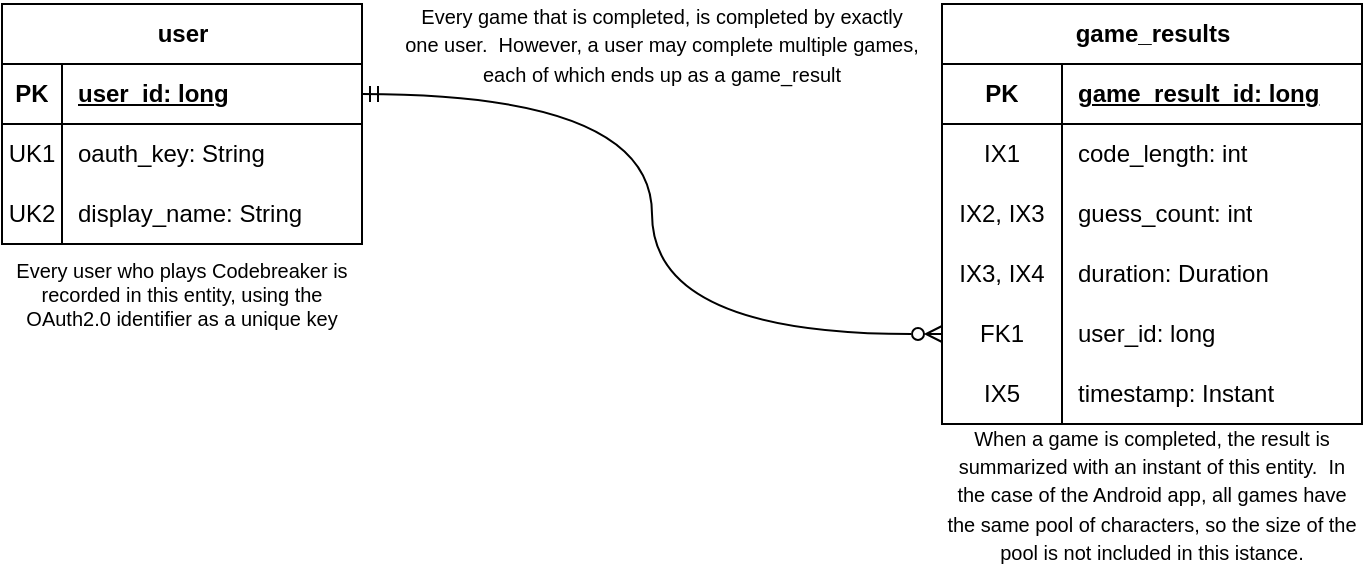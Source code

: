 <mxfile version="23.1.5" type="device">
  <diagram name="Page-1" id="ysV6nCfQTMfNH07EkZoi">
    <mxGraphModel dx="883" dy="607" grid="1" gridSize="10" guides="1" tooltips="1" connect="1" arrows="1" fold="1" page="1" pageScale="1" pageWidth="850" pageHeight="1100" math="0" shadow="0">
      <root>
        <mxCell id="0" />
        <mxCell id="1" parent="0" />
        <mxCell id="S6QV6K1T9kKFRhy8vL7E-2" value="user" style="shape=table;startSize=30;container=1;collapsible=1;childLayout=tableLayout;fixedRows=1;rowLines=0;fontStyle=1;align=center;resizeLast=1;html=1;" vertex="1" parent="1">
          <mxGeometry x="80" y="40" width="180" height="120" as="geometry" />
        </mxCell>
        <mxCell id="S6QV6K1T9kKFRhy8vL7E-3" value="" style="shape=tableRow;horizontal=0;startSize=0;swimlaneHead=0;swimlaneBody=0;fillColor=none;collapsible=0;dropTarget=0;points=[[0,0.5],[1,0.5]];portConstraint=eastwest;top=0;left=0;right=0;bottom=1;" vertex="1" parent="S6QV6K1T9kKFRhy8vL7E-2">
          <mxGeometry y="30" width="180" height="30" as="geometry" />
        </mxCell>
        <mxCell id="S6QV6K1T9kKFRhy8vL7E-4" value="PK" style="shape=partialRectangle;connectable=0;fillColor=none;top=0;left=0;bottom=0;right=0;fontStyle=1;overflow=hidden;whiteSpace=wrap;html=1;" vertex="1" parent="S6QV6K1T9kKFRhy8vL7E-3">
          <mxGeometry width="30" height="30" as="geometry">
            <mxRectangle width="30" height="30" as="alternateBounds" />
          </mxGeometry>
        </mxCell>
        <mxCell id="S6QV6K1T9kKFRhy8vL7E-5" value="user_id: long" style="shape=partialRectangle;connectable=0;fillColor=none;top=0;left=0;bottom=0;right=0;align=left;spacingLeft=6;fontStyle=5;overflow=hidden;whiteSpace=wrap;html=1;" vertex="1" parent="S6QV6K1T9kKFRhy8vL7E-3">
          <mxGeometry x="30" width="150" height="30" as="geometry">
            <mxRectangle width="150" height="30" as="alternateBounds" />
          </mxGeometry>
        </mxCell>
        <mxCell id="S6QV6K1T9kKFRhy8vL7E-6" value="" style="shape=tableRow;horizontal=0;startSize=0;swimlaneHead=0;swimlaneBody=0;fillColor=none;collapsible=0;dropTarget=0;points=[[0,0.5],[1,0.5]];portConstraint=eastwest;top=0;left=0;right=0;bottom=0;" vertex="1" parent="S6QV6K1T9kKFRhy8vL7E-2">
          <mxGeometry y="60" width="180" height="30" as="geometry" />
        </mxCell>
        <mxCell id="S6QV6K1T9kKFRhy8vL7E-7" value="UK1" style="shape=partialRectangle;connectable=0;fillColor=none;top=0;left=0;bottom=0;right=0;editable=1;overflow=hidden;whiteSpace=wrap;html=1;" vertex="1" parent="S6QV6K1T9kKFRhy8vL7E-6">
          <mxGeometry width="30" height="30" as="geometry">
            <mxRectangle width="30" height="30" as="alternateBounds" />
          </mxGeometry>
        </mxCell>
        <mxCell id="S6QV6K1T9kKFRhy8vL7E-8" value="oauth_key: String" style="shape=partialRectangle;connectable=0;fillColor=none;top=0;left=0;bottom=0;right=0;align=left;spacingLeft=6;overflow=hidden;whiteSpace=wrap;html=1;" vertex="1" parent="S6QV6K1T9kKFRhy8vL7E-6">
          <mxGeometry x="30" width="150" height="30" as="geometry">
            <mxRectangle width="150" height="30" as="alternateBounds" />
          </mxGeometry>
        </mxCell>
        <mxCell id="S6QV6K1T9kKFRhy8vL7E-9" value="" style="shape=tableRow;horizontal=0;startSize=0;swimlaneHead=0;swimlaneBody=0;fillColor=none;collapsible=0;dropTarget=0;points=[[0,0.5],[1,0.5]];portConstraint=eastwest;top=0;left=0;right=0;bottom=0;" vertex="1" parent="S6QV6K1T9kKFRhy8vL7E-2">
          <mxGeometry y="90" width="180" height="30" as="geometry" />
        </mxCell>
        <mxCell id="S6QV6K1T9kKFRhy8vL7E-10" value="UK2" style="shape=partialRectangle;connectable=0;fillColor=none;top=0;left=0;bottom=0;right=0;editable=1;overflow=hidden;whiteSpace=wrap;html=1;" vertex="1" parent="S6QV6K1T9kKFRhy8vL7E-9">
          <mxGeometry width="30" height="30" as="geometry">
            <mxRectangle width="30" height="30" as="alternateBounds" />
          </mxGeometry>
        </mxCell>
        <mxCell id="S6QV6K1T9kKFRhy8vL7E-11" value="display_name: String" style="shape=partialRectangle;connectable=0;fillColor=none;top=0;left=0;bottom=0;right=0;align=left;spacingLeft=6;overflow=hidden;whiteSpace=wrap;html=1;" vertex="1" parent="S6QV6K1T9kKFRhy8vL7E-9">
          <mxGeometry x="30" width="150" height="30" as="geometry">
            <mxRectangle width="150" height="30" as="alternateBounds" />
          </mxGeometry>
        </mxCell>
        <mxCell id="S6QV6K1T9kKFRhy8vL7E-15" value="game_results" style="shape=table;startSize=30;container=1;collapsible=1;childLayout=tableLayout;fixedRows=1;rowLines=0;fontStyle=1;align=center;resizeLast=1;html=1;" vertex="1" parent="1">
          <mxGeometry x="550" y="40" width="210" height="210" as="geometry" />
        </mxCell>
        <mxCell id="S6QV6K1T9kKFRhy8vL7E-16" value="" style="shape=tableRow;horizontal=0;startSize=0;swimlaneHead=0;swimlaneBody=0;fillColor=none;collapsible=0;dropTarget=0;points=[[0,0.5],[1,0.5]];portConstraint=eastwest;top=0;left=0;right=0;bottom=1;" vertex="1" parent="S6QV6K1T9kKFRhy8vL7E-15">
          <mxGeometry y="30" width="210" height="30" as="geometry" />
        </mxCell>
        <mxCell id="S6QV6K1T9kKFRhy8vL7E-17" value="PK" style="shape=partialRectangle;connectable=0;fillColor=none;top=0;left=0;bottom=0;right=0;fontStyle=1;overflow=hidden;whiteSpace=wrap;html=1;" vertex="1" parent="S6QV6K1T9kKFRhy8vL7E-16">
          <mxGeometry width="60" height="30" as="geometry">
            <mxRectangle width="60" height="30" as="alternateBounds" />
          </mxGeometry>
        </mxCell>
        <mxCell id="S6QV6K1T9kKFRhy8vL7E-18" value="game_result_id: long" style="shape=partialRectangle;connectable=0;fillColor=none;top=0;left=0;bottom=0;right=0;align=left;spacingLeft=6;fontStyle=5;overflow=hidden;whiteSpace=wrap;html=1;" vertex="1" parent="S6QV6K1T9kKFRhy8vL7E-16">
          <mxGeometry x="60" width="150" height="30" as="geometry">
            <mxRectangle width="150" height="30" as="alternateBounds" />
          </mxGeometry>
        </mxCell>
        <mxCell id="S6QV6K1T9kKFRhy8vL7E-19" value="" style="shape=tableRow;horizontal=0;startSize=0;swimlaneHead=0;swimlaneBody=0;fillColor=none;collapsible=0;dropTarget=0;points=[[0,0.5],[1,0.5]];portConstraint=eastwest;top=0;left=0;right=0;bottom=0;" vertex="1" parent="S6QV6K1T9kKFRhy8vL7E-15">
          <mxGeometry y="60" width="210" height="30" as="geometry" />
        </mxCell>
        <mxCell id="S6QV6K1T9kKFRhy8vL7E-20" value="IX1" style="shape=partialRectangle;connectable=0;fillColor=none;top=0;left=0;bottom=0;right=0;editable=1;overflow=hidden;whiteSpace=wrap;html=1;" vertex="1" parent="S6QV6K1T9kKFRhy8vL7E-19">
          <mxGeometry width="60" height="30" as="geometry">
            <mxRectangle width="60" height="30" as="alternateBounds" />
          </mxGeometry>
        </mxCell>
        <mxCell id="S6QV6K1T9kKFRhy8vL7E-21" value="code_length: int" style="shape=partialRectangle;connectable=0;fillColor=none;top=0;left=0;bottom=0;right=0;align=left;spacingLeft=6;overflow=hidden;whiteSpace=wrap;html=1;" vertex="1" parent="S6QV6K1T9kKFRhy8vL7E-19">
          <mxGeometry x="60" width="150" height="30" as="geometry">
            <mxRectangle width="150" height="30" as="alternateBounds" />
          </mxGeometry>
        </mxCell>
        <mxCell id="S6QV6K1T9kKFRhy8vL7E-22" value="" style="shape=tableRow;horizontal=0;startSize=0;swimlaneHead=0;swimlaneBody=0;fillColor=none;collapsible=0;dropTarget=0;points=[[0,0.5],[1,0.5]];portConstraint=eastwest;top=0;left=0;right=0;bottom=0;" vertex="1" parent="S6QV6K1T9kKFRhy8vL7E-15">
          <mxGeometry y="90" width="210" height="30" as="geometry" />
        </mxCell>
        <mxCell id="S6QV6K1T9kKFRhy8vL7E-23" value="IX2, IX3" style="shape=partialRectangle;connectable=0;fillColor=none;top=0;left=0;bottom=0;right=0;editable=1;overflow=hidden;whiteSpace=wrap;html=1;" vertex="1" parent="S6QV6K1T9kKFRhy8vL7E-22">
          <mxGeometry width="60" height="30" as="geometry">
            <mxRectangle width="60" height="30" as="alternateBounds" />
          </mxGeometry>
        </mxCell>
        <mxCell id="S6QV6K1T9kKFRhy8vL7E-24" value="guess_count: int" style="shape=partialRectangle;connectable=0;fillColor=none;top=0;left=0;bottom=0;right=0;align=left;spacingLeft=6;overflow=hidden;whiteSpace=wrap;html=1;" vertex="1" parent="S6QV6K1T9kKFRhy8vL7E-22">
          <mxGeometry x="60" width="150" height="30" as="geometry">
            <mxRectangle width="150" height="30" as="alternateBounds" />
          </mxGeometry>
        </mxCell>
        <mxCell id="S6QV6K1T9kKFRhy8vL7E-25" value="" style="shape=tableRow;horizontal=0;startSize=0;swimlaneHead=0;swimlaneBody=0;fillColor=none;collapsible=0;dropTarget=0;points=[[0,0.5],[1,0.5]];portConstraint=eastwest;top=0;left=0;right=0;bottom=0;" vertex="1" parent="S6QV6K1T9kKFRhy8vL7E-15">
          <mxGeometry y="120" width="210" height="30" as="geometry" />
        </mxCell>
        <mxCell id="S6QV6K1T9kKFRhy8vL7E-26" value="IX3, IX4" style="shape=partialRectangle;connectable=0;fillColor=none;top=0;left=0;bottom=0;right=0;editable=1;overflow=hidden;whiteSpace=wrap;html=1;" vertex="1" parent="S6QV6K1T9kKFRhy8vL7E-25">
          <mxGeometry width="60" height="30" as="geometry">
            <mxRectangle width="60" height="30" as="alternateBounds" />
          </mxGeometry>
        </mxCell>
        <mxCell id="S6QV6K1T9kKFRhy8vL7E-27" value="duration: Duration" style="shape=partialRectangle;connectable=0;fillColor=none;top=0;left=0;bottom=0;right=0;align=left;spacingLeft=6;overflow=hidden;whiteSpace=wrap;html=1;" vertex="1" parent="S6QV6K1T9kKFRhy8vL7E-25">
          <mxGeometry x="60" width="150" height="30" as="geometry">
            <mxRectangle width="150" height="30" as="alternateBounds" />
          </mxGeometry>
        </mxCell>
        <mxCell id="S6QV6K1T9kKFRhy8vL7E-28" value="" style="shape=tableRow;horizontal=0;startSize=0;swimlaneHead=0;swimlaneBody=0;fillColor=none;collapsible=0;dropTarget=0;points=[[0,0.5],[1,0.5]];portConstraint=eastwest;top=0;left=0;right=0;bottom=0;" vertex="1" parent="S6QV6K1T9kKFRhy8vL7E-15">
          <mxGeometry y="150" width="210" height="30" as="geometry" />
        </mxCell>
        <mxCell id="S6QV6K1T9kKFRhy8vL7E-29" value="FK1" style="shape=partialRectangle;connectable=0;fillColor=none;top=0;left=0;bottom=0;right=0;editable=1;overflow=hidden;whiteSpace=wrap;html=1;" vertex="1" parent="S6QV6K1T9kKFRhy8vL7E-28">
          <mxGeometry width="60" height="30" as="geometry">
            <mxRectangle width="60" height="30" as="alternateBounds" />
          </mxGeometry>
        </mxCell>
        <mxCell id="S6QV6K1T9kKFRhy8vL7E-30" value="user_id: long" style="shape=partialRectangle;connectable=0;fillColor=none;top=0;left=0;bottom=0;right=0;align=left;spacingLeft=6;overflow=hidden;whiteSpace=wrap;html=1;" vertex="1" parent="S6QV6K1T9kKFRhy8vL7E-28">
          <mxGeometry x="60" width="150" height="30" as="geometry">
            <mxRectangle width="150" height="30" as="alternateBounds" />
          </mxGeometry>
        </mxCell>
        <mxCell id="S6QV6K1T9kKFRhy8vL7E-31" value="" style="shape=tableRow;horizontal=0;startSize=0;swimlaneHead=0;swimlaneBody=0;fillColor=none;collapsible=0;dropTarget=0;points=[[0,0.5],[1,0.5]];portConstraint=eastwest;top=0;left=0;right=0;bottom=0;" vertex="1" parent="S6QV6K1T9kKFRhy8vL7E-15">
          <mxGeometry y="180" width="210" height="30" as="geometry" />
        </mxCell>
        <mxCell id="S6QV6K1T9kKFRhy8vL7E-32" value="IX5" style="shape=partialRectangle;connectable=0;fillColor=none;top=0;left=0;bottom=0;right=0;editable=1;overflow=hidden;whiteSpace=wrap;html=1;" vertex="1" parent="S6QV6K1T9kKFRhy8vL7E-31">
          <mxGeometry width="60" height="30" as="geometry">
            <mxRectangle width="60" height="30" as="alternateBounds" />
          </mxGeometry>
        </mxCell>
        <mxCell id="S6QV6K1T9kKFRhy8vL7E-33" value="timestamp: Instant" style="shape=partialRectangle;connectable=0;fillColor=none;top=0;left=0;bottom=0;right=0;align=left;spacingLeft=6;overflow=hidden;whiteSpace=wrap;html=1;" vertex="1" parent="S6QV6K1T9kKFRhy8vL7E-31">
          <mxGeometry x="60" width="150" height="30" as="geometry">
            <mxRectangle width="150" height="30" as="alternateBounds" />
          </mxGeometry>
        </mxCell>
        <mxCell id="S6QV6K1T9kKFRhy8vL7E-46" value="" style="edgeStyle=orthogonalEdgeStyle;fontSize=12;html=1;endArrow=ERzeroToMany;startArrow=ERmandOne;rounded=0;exitX=1;exitY=0.5;exitDx=0;exitDy=0;endFill=0;entryX=0;entryY=0.5;entryDx=0;entryDy=0;curved=1;" edge="1" parent="1" source="S6QV6K1T9kKFRhy8vL7E-3" target="S6QV6K1T9kKFRhy8vL7E-28">
          <mxGeometry width="100" height="100" relative="1" as="geometry">
            <mxPoint x="380" y="370" as="sourcePoint" />
            <mxPoint x="500" y="205" as="targetPoint" />
          </mxGeometry>
        </mxCell>
        <mxCell id="S6QV6K1T9kKFRhy8vL7E-47" value="Every user who plays Codebreaker is recorded in this entity, using the OAuth2.0 identifier as a unique key" style="whiteSpace=wrap;html=1;fillColor=none;fontSize=10;strokeColor=none;" vertex="1" parent="1">
          <mxGeometry x="80" y="160" width="180" height="50" as="geometry" />
        </mxCell>
        <mxCell id="S6QV6K1T9kKFRhy8vL7E-48" value="&lt;font style=&quot;font-size: 10px;&quot;&gt;When a game is completed, the result is summarized with an instant of this entity.&amp;nbsp; In the case of the Android app, all games have the same pool of characters, so the size of the pool is not included in this istance.&lt;/font&gt;" style="whiteSpace=wrap;html=1;strokeColor=none;fillColor=none;" vertex="1" parent="1">
          <mxGeometry x="550" y="250" width="210" height="70" as="geometry" />
        </mxCell>
        <mxCell id="S6QV6K1T9kKFRhy8vL7E-49" value="&lt;font style=&quot;font-size: 10px;&quot;&gt;Every game that is completed, is completed by exactly one user.&amp;nbsp; However, a user may complete multiple games, each of which ends up as a game_result&lt;/font&gt;" style="whiteSpace=wrap;html=1;strokeColor=none;fillColor=none;" vertex="1" parent="1">
          <mxGeometry x="280" y="40" width="260" height="40" as="geometry" />
        </mxCell>
      </root>
    </mxGraphModel>
  </diagram>
</mxfile>
